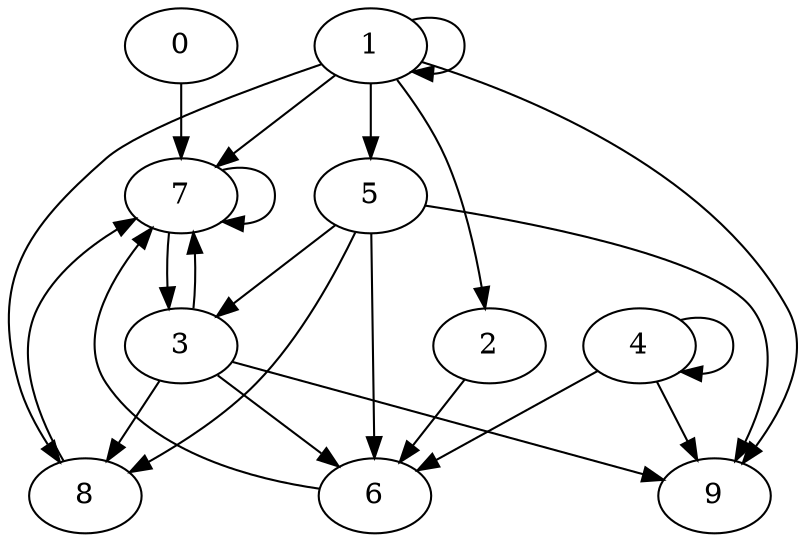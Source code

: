 digraph G {
0;
0->7;
1;
1->1;
1->2;
1->5;
1->7;
1->8;
1->9;
2;
2->6;
3;
3->6;
3->9;
3->8;
3->7;
4;
4->6;
4->9;
4->4;
5;
5->6;
5->9;
5->8;
5->3;
6;
6->7;
7;
7->3;
7->7;
8;
8->7;
9;
}